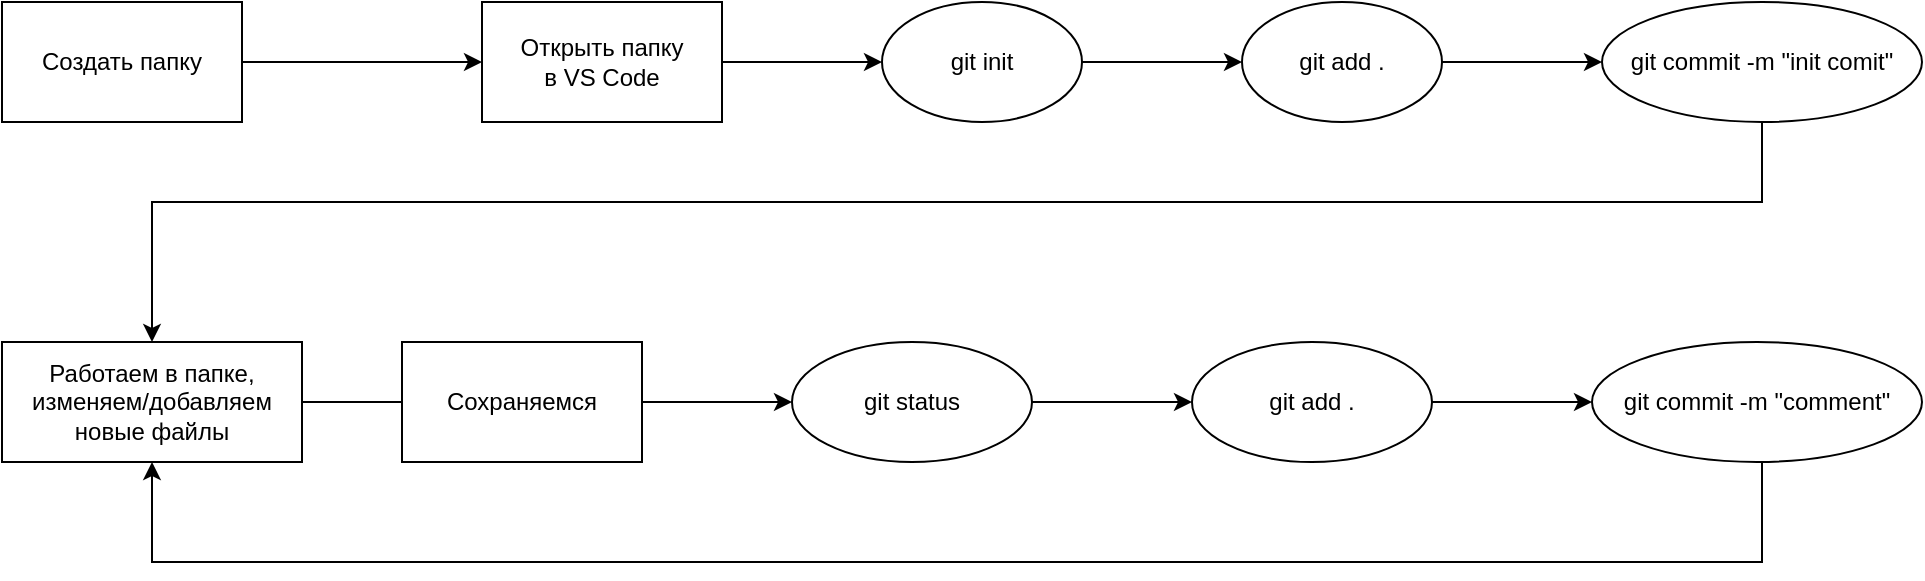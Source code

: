 <mxfile version="20.3.0" type="device"><diagram id="CS9LuO7cRsS5Q5BEO2Yc" name="Страница 1"><mxGraphModel dx="1542" dy="1208" grid="1" gridSize="10" guides="1" tooltips="1" connect="1" arrows="1" fold="1" page="1" pageScale="1" pageWidth="1169" pageHeight="827" math="0" shadow="0"><root><mxCell id="0"/><mxCell id="1" parent="0"/><mxCell id="6XKpwYoYSo2V3z4lXIur-3" value="" style="edgeStyle=orthogonalEdgeStyle;rounded=0;orthogonalLoop=1;jettySize=auto;html=1;" edge="1" parent="1" source="6XKpwYoYSo2V3z4lXIur-1" target="6XKpwYoYSo2V3z4lXIur-2"><mxGeometry relative="1" as="geometry"/></mxCell><mxCell id="6XKpwYoYSo2V3z4lXIur-1" value="Создать папку" style="rounded=0;whiteSpace=wrap;html=1;" vertex="1" parent="1"><mxGeometry x="120" y="120" width="120" height="60" as="geometry"/></mxCell><mxCell id="6XKpwYoYSo2V3z4lXIur-5" value="" style="edgeStyle=orthogonalEdgeStyle;rounded=0;orthogonalLoop=1;jettySize=auto;html=1;" edge="1" parent="1" source="6XKpwYoYSo2V3z4lXIur-2" target="6XKpwYoYSo2V3z4lXIur-4"><mxGeometry relative="1" as="geometry"/></mxCell><mxCell id="6XKpwYoYSo2V3z4lXIur-2" value="Открыть папку &lt;br&gt;в VS Code" style="whiteSpace=wrap;html=1;rounded=0;" vertex="1" parent="1"><mxGeometry x="360" y="120" width="120" height="60" as="geometry"/></mxCell><mxCell id="6XKpwYoYSo2V3z4lXIur-7" value="" style="edgeStyle=orthogonalEdgeStyle;rounded=0;orthogonalLoop=1;jettySize=auto;html=1;" edge="1" parent="1" source="6XKpwYoYSo2V3z4lXIur-4" target="6XKpwYoYSo2V3z4lXIur-6"><mxGeometry relative="1" as="geometry"/></mxCell><mxCell id="6XKpwYoYSo2V3z4lXIur-4" value="git init" style="ellipse;whiteSpace=wrap;html=1;rounded=0;" vertex="1" parent="1"><mxGeometry x="560" y="120" width="100" height="60" as="geometry"/></mxCell><mxCell id="6XKpwYoYSo2V3z4lXIur-9" value="" style="edgeStyle=orthogonalEdgeStyle;rounded=0;orthogonalLoop=1;jettySize=auto;html=1;" edge="1" parent="1" source="6XKpwYoYSo2V3z4lXIur-6" target="6XKpwYoYSo2V3z4lXIur-8"><mxGeometry relative="1" as="geometry"/></mxCell><mxCell id="6XKpwYoYSo2V3z4lXIur-6" value="git add ." style="ellipse;whiteSpace=wrap;html=1;rounded=0;" vertex="1" parent="1"><mxGeometry x="740" y="120" width="100" height="60" as="geometry"/></mxCell><mxCell id="6XKpwYoYSo2V3z4lXIur-11" value="" style="edgeStyle=orthogonalEdgeStyle;rounded=0;orthogonalLoop=1;jettySize=auto;html=1;" edge="1" parent="1" source="6XKpwYoYSo2V3z4lXIur-8" target="6XKpwYoYSo2V3z4lXIur-10"><mxGeometry relative="1" as="geometry"><Array as="points"><mxPoint x="1000" y="220"/><mxPoint x="195" y="220"/></Array></mxGeometry></mxCell><mxCell id="6XKpwYoYSo2V3z4lXIur-8" value="git commit -m &quot;init comit&quot;" style="ellipse;whiteSpace=wrap;html=1;rounded=0;" vertex="1" parent="1"><mxGeometry x="920" y="120" width="160" height="60" as="geometry"/></mxCell><mxCell id="6XKpwYoYSo2V3z4lXIur-13" value="" style="edgeStyle=orthogonalEdgeStyle;rounded=0;orthogonalLoop=1;jettySize=auto;html=1;startArrow=none;" edge="1" parent="1" source="6XKpwYoYSo2V3z4lXIur-22" target="6XKpwYoYSo2V3z4lXIur-12"><mxGeometry relative="1" as="geometry"/></mxCell><mxCell id="6XKpwYoYSo2V3z4lXIur-10" value="Работаем в папке, изменяем/добавляем новые файлы" style="whiteSpace=wrap;html=1;rounded=0;" vertex="1" parent="1"><mxGeometry x="120" y="290" width="150" height="60" as="geometry"/></mxCell><mxCell id="6XKpwYoYSo2V3z4lXIur-15" value="" style="edgeStyle=orthogonalEdgeStyle;rounded=0;orthogonalLoop=1;jettySize=auto;html=1;" edge="1" parent="1" source="6XKpwYoYSo2V3z4lXIur-12" target="6XKpwYoYSo2V3z4lXIur-14"><mxGeometry relative="1" as="geometry"/></mxCell><mxCell id="6XKpwYoYSo2V3z4lXIur-12" value="git status" style="ellipse;whiteSpace=wrap;html=1;rounded=0;" vertex="1" parent="1"><mxGeometry x="515" y="290" width="120" height="60" as="geometry"/></mxCell><mxCell id="6XKpwYoYSo2V3z4lXIur-17" value="" style="edgeStyle=orthogonalEdgeStyle;rounded=0;orthogonalLoop=1;jettySize=auto;html=1;" edge="1" parent="1" source="6XKpwYoYSo2V3z4lXIur-14" target="6XKpwYoYSo2V3z4lXIur-16"><mxGeometry relative="1" as="geometry"/></mxCell><mxCell id="6XKpwYoYSo2V3z4lXIur-14" value="git add ." style="ellipse;whiteSpace=wrap;html=1;rounded=0;" vertex="1" parent="1"><mxGeometry x="715" y="290" width="120" height="60" as="geometry"/></mxCell><mxCell id="6XKpwYoYSo2V3z4lXIur-18" style="edgeStyle=orthogonalEdgeStyle;rounded=0;orthogonalLoop=1;jettySize=auto;html=1;" edge="1" parent="1" source="6XKpwYoYSo2V3z4lXIur-16" target="6XKpwYoYSo2V3z4lXIur-10"><mxGeometry relative="1" as="geometry"><Array as="points"><mxPoint x="1000" y="400"/><mxPoint x="195" y="400"/></Array></mxGeometry></mxCell><mxCell id="6XKpwYoYSo2V3z4lXIur-16" value="git commit -m &quot;comment&quot;" style="ellipse;whiteSpace=wrap;html=1;rounded=0;" vertex="1" parent="1"><mxGeometry x="915" y="290" width="165" height="60" as="geometry"/></mxCell><mxCell id="6XKpwYoYSo2V3z4lXIur-22" value="Сохраняемся" style="whiteSpace=wrap;html=1;rounded=0;" vertex="1" parent="1"><mxGeometry x="320" y="290" width="120" height="60" as="geometry"/></mxCell><mxCell id="6XKpwYoYSo2V3z4lXIur-23" value="" style="edgeStyle=orthogonalEdgeStyle;rounded=0;orthogonalLoop=1;jettySize=auto;html=1;endArrow=none;" edge="1" parent="1" source="6XKpwYoYSo2V3z4lXIur-10" target="6XKpwYoYSo2V3z4lXIur-22"><mxGeometry relative="1" as="geometry"><mxPoint x="270" y="320" as="sourcePoint"/><mxPoint x="515" y="320" as="targetPoint"/></mxGeometry></mxCell></root></mxGraphModel></diagram></mxfile>